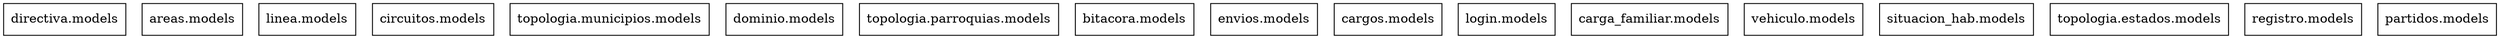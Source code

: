 digraph "packages_General" {
charset="utf-8"
rankdir=BT
"3" [shape="box", label="directiva.models"];
"5" [shape="box", label="areas.models"];
"7" [shape="box", label="linea.models"];
"9" [shape="box", label="circuitos.models"];
"11" [shape="box", label="topologia.municipios.models"];
"13" [shape="box", label="dominio.models"];
"15" [shape="box", label="topologia.parroquias.models"];
"17" [shape="box", label="bitacora.models"];
"19" [shape="box", label="envios.models"];
"23" [shape="box", label="cargos.models"];
"25" [shape="box", label="login.models"];
"27" [shape="box", label="carga_familiar.models"];
"29" [shape="box", label="vehiculo.models"];
"31" [shape="box", label="situacion_hab.models"];
"33" [shape="box", label="topologia.estados.models"];
"35" [shape="box", label="registro.models"];
"37" [shape="box", label="partidos.models"];
}
